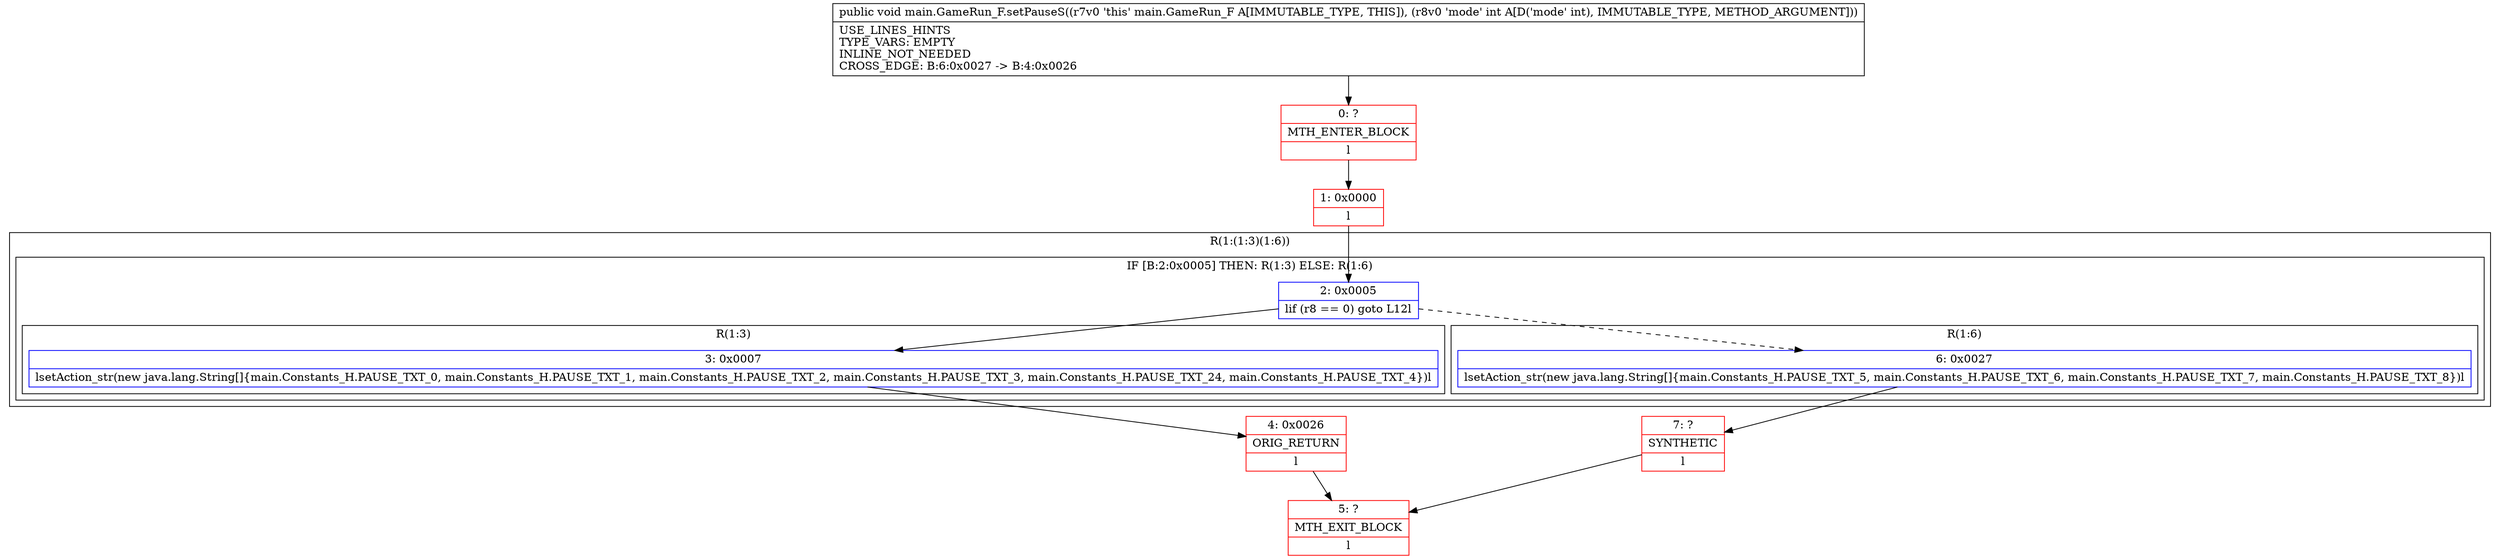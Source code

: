 digraph "CFG formain.GameRun_F.setPauseS(I)V" {
subgraph cluster_Region_2120364771 {
label = "R(1:(1:3)(1:6))";
node [shape=record,color=blue];
subgraph cluster_IfRegion_62093192 {
label = "IF [B:2:0x0005] THEN: R(1:3) ELSE: R(1:6)";
node [shape=record,color=blue];
Node_2 [shape=record,label="{2\:\ 0x0005|lif (r8 == 0) goto L12l}"];
subgraph cluster_Region_538820711 {
label = "R(1:3)";
node [shape=record,color=blue];
Node_3 [shape=record,label="{3\:\ 0x0007|lsetAction_str(new java.lang.String[]\{main.Constants_H.PAUSE_TXT_0, main.Constants_H.PAUSE_TXT_1, main.Constants_H.PAUSE_TXT_2, main.Constants_H.PAUSE_TXT_3, main.Constants_H.PAUSE_TXT_24, main.Constants_H.PAUSE_TXT_4\})l}"];
}
subgraph cluster_Region_1137803403 {
label = "R(1:6)";
node [shape=record,color=blue];
Node_6 [shape=record,label="{6\:\ 0x0027|lsetAction_str(new java.lang.String[]\{main.Constants_H.PAUSE_TXT_5, main.Constants_H.PAUSE_TXT_6, main.Constants_H.PAUSE_TXT_7, main.Constants_H.PAUSE_TXT_8\})l}"];
}
}
}
Node_0 [shape=record,color=red,label="{0\:\ ?|MTH_ENTER_BLOCK\l|l}"];
Node_1 [shape=record,color=red,label="{1\:\ 0x0000|l}"];
Node_4 [shape=record,color=red,label="{4\:\ 0x0026|ORIG_RETURN\l|l}"];
Node_5 [shape=record,color=red,label="{5\:\ ?|MTH_EXIT_BLOCK\l|l}"];
Node_7 [shape=record,color=red,label="{7\:\ ?|SYNTHETIC\l|l}"];
MethodNode[shape=record,label="{public void main.GameRun_F.setPauseS((r7v0 'this' main.GameRun_F A[IMMUTABLE_TYPE, THIS]), (r8v0 'mode' int A[D('mode' int), IMMUTABLE_TYPE, METHOD_ARGUMENT]))  | USE_LINES_HINTS\lTYPE_VARS: EMPTY\lINLINE_NOT_NEEDED\lCROSS_EDGE: B:6:0x0027 \-\> B:4:0x0026\l}"];
MethodNode -> Node_0;
Node_2 -> Node_3;
Node_2 -> Node_6[style=dashed];
Node_3 -> Node_4;
Node_6 -> Node_7;
Node_0 -> Node_1;
Node_1 -> Node_2;
Node_4 -> Node_5;
Node_7 -> Node_5;
}

